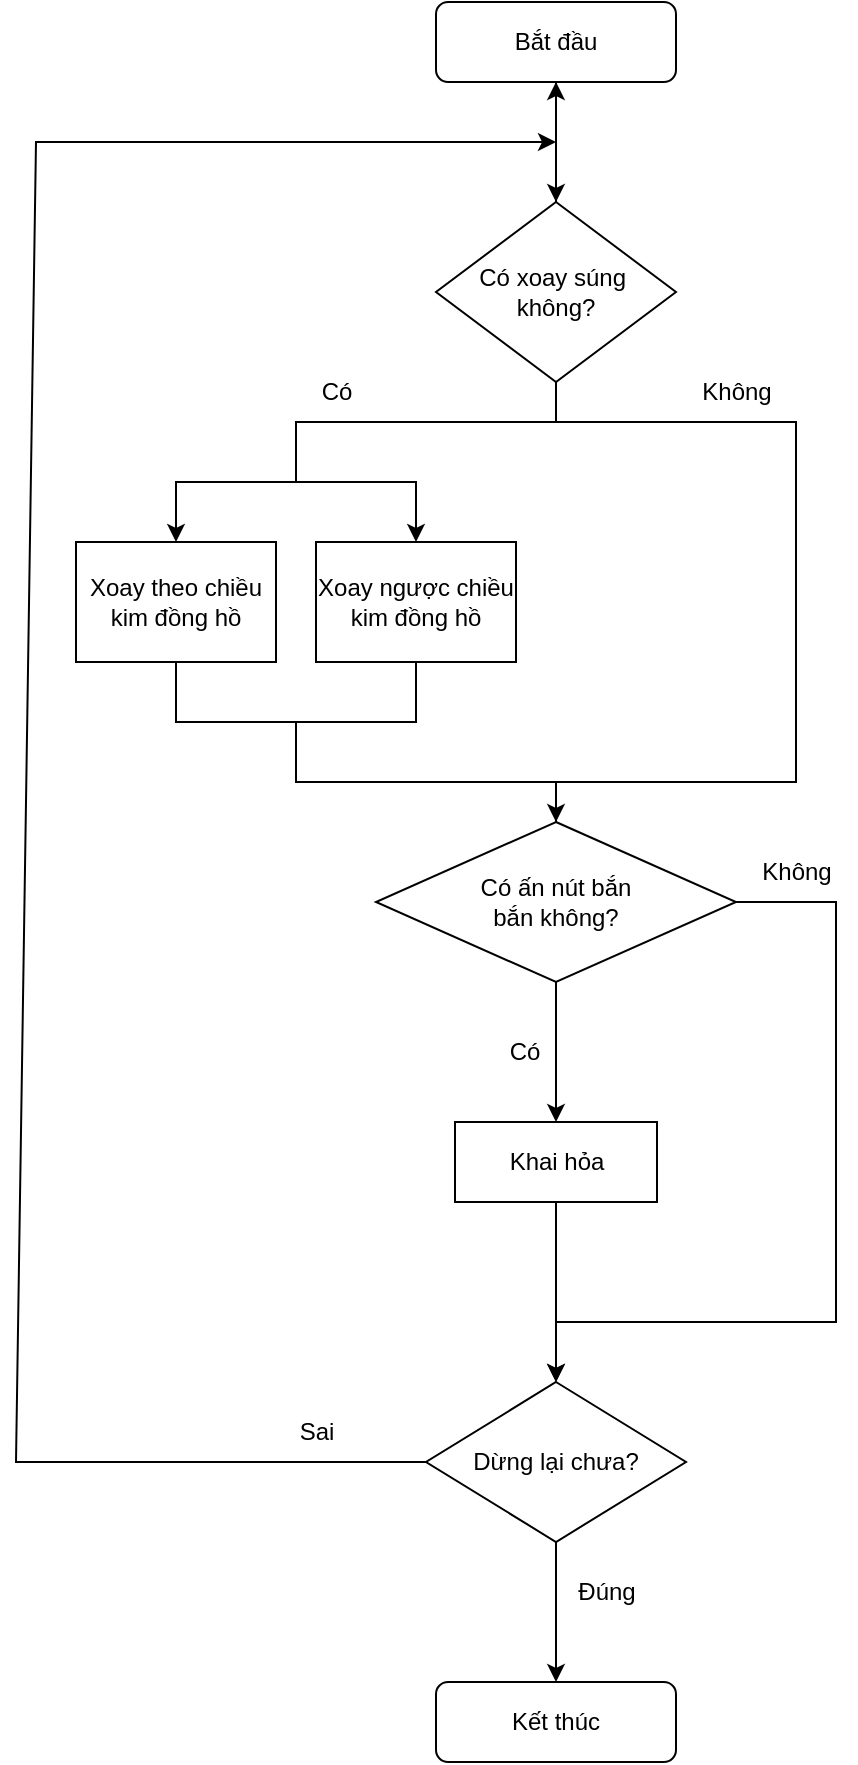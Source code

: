 <mxfile version="24.7.4">
  <diagram name="Page-1" id="16m1Tkc_4PqnQjn7PURB">
    <mxGraphModel dx="686" dy="1600" grid="1" gridSize="10" guides="1" tooltips="1" connect="1" arrows="1" fold="1" page="1" pageScale="1" pageWidth="827" pageHeight="1169" math="0" shadow="0">
      <root>
        <mxCell id="0" />
        <mxCell id="1" parent="0" />
        <mxCell id="oF-FngDy0VFJLW9azzC3-1" value="Bắt đầu" style="rounded=1;whiteSpace=wrap;html=1;fontSize=12;glass=0;strokeWidth=1;shadow=0;" parent="1" vertex="1">
          <mxGeometry x="350" y="-20" width="120" height="40" as="geometry" />
        </mxCell>
        <mxCell id="oF-FngDy0VFJLW9azzC3-3" value="Kết thúc" style="rounded=1;whiteSpace=wrap;html=1;fontSize=12;glass=0;strokeWidth=1;shadow=0;" parent="1" vertex="1">
          <mxGeometry x="350" y="820" width="120" height="40" as="geometry" />
        </mxCell>
        <mxCell id="oF-FngDy0VFJLW9azzC3-42" value="" style="edgeStyle=orthogonalEdgeStyle;rounded=0;orthogonalLoop=1;jettySize=auto;html=1;" parent="1" source="oF-FngDy0VFJLW9azzC3-4" target="oF-FngDy0VFJLW9azzC3-1" edge="1">
          <mxGeometry relative="1" as="geometry" />
        </mxCell>
        <mxCell id="oF-FngDy0VFJLW9azzC3-4" value="Có xoay súng&amp;nbsp;&lt;div&gt;không?&lt;/div&gt;" style="rhombus;whiteSpace=wrap;html=1;verticalAlign=middle;" parent="1" vertex="1">
          <mxGeometry x="350" y="80" width="120" height="90" as="geometry" />
        </mxCell>
        <mxCell id="oF-FngDy0VFJLW9azzC3-5" value="" style="endArrow=classic;html=1;rounded=0;exitX=0.5;exitY=1;exitDx=0;exitDy=0;entryX=0.5;entryY=0;entryDx=0;entryDy=0;" parent="1" source="oF-FngDy0VFJLW9azzC3-1" target="oF-FngDy0VFJLW9azzC3-4" edge="1">
          <mxGeometry width="50" height="50" relative="1" as="geometry">
            <mxPoint x="520" y="180" as="sourcePoint" />
            <mxPoint x="410" y="100" as="targetPoint" />
          </mxGeometry>
        </mxCell>
        <mxCell id="oF-FngDy0VFJLW9azzC3-27" value="" style="endArrow=classic;html=1;rounded=0;exitX=0.5;exitY=1;exitDx=0;exitDy=0;entryX=0.5;entryY=0;entryDx=0;entryDy=0;" parent="1" source="oF-FngDy0VFJLW9azzC3-45" target="oF-FngDy0VFJLW9azzC3-51" edge="1">
          <mxGeometry width="50" height="50" relative="1" as="geometry">
            <mxPoint x="310.0" y="490" as="sourcePoint" />
            <mxPoint x="410" y="670" as="targetPoint" />
            <Array as="points" />
          </mxGeometry>
        </mxCell>
        <mxCell id="oF-FngDy0VFJLW9azzC3-28" value="" style="endArrow=classic;html=1;rounded=0;exitX=1;exitY=0.5;exitDx=0;exitDy=0;entryX=0.5;entryY=0;entryDx=0;entryDy=0;" parent="1" source="oF-FngDy0VFJLW9azzC3-45" edge="1" target="oF-FngDy0VFJLW9azzC3-30">
          <mxGeometry width="50" height="50" relative="1" as="geometry">
            <mxPoint x="510" y="570" as="sourcePoint" />
            <mxPoint x="410" y="790" as="targetPoint" />
            <Array as="points">
              <mxPoint x="550" y="430" />
              <mxPoint x="550" y="640" />
              <mxPoint x="410" y="640" />
            </Array>
          </mxGeometry>
        </mxCell>
        <mxCell id="oF-FngDy0VFJLW9azzC3-30" value="Dừng lại chưa?" style="rhombus;whiteSpace=wrap;html=1;" parent="1" vertex="1">
          <mxGeometry x="345" y="670" width="130" height="80" as="geometry" />
        </mxCell>
        <mxCell id="oF-FngDy0VFJLW9azzC3-31" value="" style="endArrow=classic;html=1;rounded=0;exitX=0.5;exitY=1;exitDx=0;exitDy=0;entryX=0.5;entryY=0;entryDx=0;entryDy=0;" parent="1" source="oF-FngDy0VFJLW9azzC3-30" target="oF-FngDy0VFJLW9azzC3-3" edge="1">
          <mxGeometry width="50" height="50" relative="1" as="geometry">
            <mxPoint x="480" y="850" as="sourcePoint" />
            <mxPoint x="410" y="868" as="targetPoint" />
          </mxGeometry>
        </mxCell>
        <mxCell id="oF-FngDy0VFJLW9azzC3-32" value="Đúng" style="text;html=1;align=center;verticalAlign=middle;resizable=0;points=[];autosize=1;strokeColor=none;fillColor=none;" parent="1" vertex="1">
          <mxGeometry x="410" y="760" width="50" height="30" as="geometry" />
        </mxCell>
        <mxCell id="oF-FngDy0VFJLW9azzC3-33" value="" style="endArrow=classic;html=1;rounded=0;exitX=0;exitY=0.5;exitDx=0;exitDy=0;" parent="1" source="oF-FngDy0VFJLW9azzC3-30" edge="1">
          <mxGeometry width="50" height="50" relative="1" as="geometry">
            <mxPoint x="280" y="780" as="sourcePoint" />
            <mxPoint x="410" y="50" as="targetPoint" />
            <Array as="points">
              <mxPoint x="140" y="710" />
              <mxPoint x="150" y="50" />
            </Array>
          </mxGeometry>
        </mxCell>
        <mxCell id="oF-FngDy0VFJLW9azzC3-34" value="Sai" style="text;html=1;align=center;verticalAlign=middle;resizable=0;points=[];autosize=1;strokeColor=none;fillColor=none;" parent="1" vertex="1">
          <mxGeometry x="270" y="680" width="40" height="30" as="geometry" />
        </mxCell>
        <mxCell id="oF-FngDy0VFJLW9azzC3-35" value="" style="endArrow=classic;html=1;rounded=0;exitX=0.5;exitY=1;exitDx=0;exitDy=0;" parent="1" source="oF-FngDy0VFJLW9azzC3-4" edge="1">
          <mxGeometry width="50" height="50" relative="1" as="geometry">
            <mxPoint x="310" y="160" as="sourcePoint" />
            <mxPoint x="220" y="250" as="targetPoint" />
            <Array as="points">
              <mxPoint x="410" y="190" />
              <mxPoint x="280" y="190" />
              <mxPoint x="280" y="220" />
              <mxPoint x="220" y="220" />
            </Array>
          </mxGeometry>
        </mxCell>
        <mxCell id="oF-FngDy0VFJLW9azzC3-36" value="" style="endArrow=classic;html=1;rounded=0;exitX=0.5;exitY=1;exitDx=0;exitDy=0;entryX=0.5;entryY=0;entryDx=0;entryDy=0;" parent="1" source="oF-FngDy0VFJLW9azzC3-4" target="oF-FngDy0VFJLW9azzC3-45" edge="1">
          <mxGeometry width="50" height="50" relative="1" as="geometry">
            <mxPoint x="560" y="220" as="sourcePoint" />
            <mxPoint x="410" y="460" as="targetPoint" />
            <Array as="points">
              <mxPoint x="410" y="190" />
              <mxPoint x="530" y="190" />
              <mxPoint x="530" y="370" />
              <mxPoint x="410" y="370" />
            </Array>
          </mxGeometry>
        </mxCell>
        <mxCell id="oF-FngDy0VFJLW9azzC3-37" value="Xoay theo chiều kim đồng hồ" style="rounded=0;whiteSpace=wrap;html=1;" parent="1" vertex="1">
          <mxGeometry x="170" y="250" width="100" height="60" as="geometry" />
        </mxCell>
        <mxCell id="oF-FngDy0VFJLW9azzC3-38" value="Có" style="text;html=1;align=center;verticalAlign=middle;resizable=0;points=[];autosize=1;strokeColor=none;fillColor=none;" parent="1" vertex="1">
          <mxGeometry x="280" y="160" width="40" height="30" as="geometry" />
        </mxCell>
        <mxCell id="oF-FngDy0VFJLW9azzC3-39" value="Không" style="text;html=1;align=center;verticalAlign=middle;resizable=0;points=[];autosize=1;strokeColor=none;fillColor=none;" parent="1" vertex="1">
          <mxGeometry x="470" y="160" width="60" height="30" as="geometry" />
        </mxCell>
        <mxCell id="oF-FngDy0VFJLW9azzC3-40" value="" style="endArrow=classic;html=1;rounded=0;exitX=0.5;exitY=1;exitDx=0;exitDy=0;" parent="1" edge="1">
          <mxGeometry width="50" height="50" relative="1" as="geometry">
            <mxPoint x="410" y="190" as="sourcePoint" />
            <mxPoint x="340" y="250" as="targetPoint" />
            <Array as="points">
              <mxPoint x="280" y="190" />
              <mxPoint x="280" y="220" />
              <mxPoint x="340" y="220" />
            </Array>
          </mxGeometry>
        </mxCell>
        <mxCell id="oF-FngDy0VFJLW9azzC3-41" value="Xoay ngược chiều kim đồng hồ" style="rounded=0;whiteSpace=wrap;html=1;" parent="1" vertex="1">
          <mxGeometry x="290" y="250" width="100" height="60" as="geometry" />
        </mxCell>
        <mxCell id="oF-FngDy0VFJLW9azzC3-43" value="" style="endArrow=none;html=1;rounded=0;entryX=0.5;entryY=1;entryDx=0;entryDy=0;" parent="1" target="oF-FngDy0VFJLW9azzC3-37" edge="1">
          <mxGeometry width="50" height="50" relative="1" as="geometry">
            <mxPoint x="410" y="440" as="sourcePoint" />
            <mxPoint x="320" y="310" as="targetPoint" />
            <Array as="points">
              <mxPoint x="410" y="370" />
              <mxPoint x="280" y="370" />
              <mxPoint x="280" y="340" />
              <mxPoint x="220" y="340" />
            </Array>
          </mxGeometry>
        </mxCell>
        <mxCell id="oF-FngDy0VFJLW9azzC3-44" value="" style="endArrow=none;html=1;rounded=0;entryX=0.5;entryY=1;entryDx=0;entryDy=0;" parent="1" target="oF-FngDy0VFJLW9azzC3-41" edge="1">
          <mxGeometry width="50" height="50" relative="1" as="geometry">
            <mxPoint x="280" y="370" as="sourcePoint" />
            <mxPoint x="390" y="340" as="targetPoint" />
            <Array as="points">
              <mxPoint x="280" y="340" />
              <mxPoint x="340" y="340" />
            </Array>
          </mxGeometry>
        </mxCell>
        <mxCell id="oF-FngDy0VFJLW9azzC3-45" value="Có ấn nút bắn&lt;div&gt;bắn không?&lt;/div&gt;" style="rhombus;whiteSpace=wrap;html=1;" parent="1" vertex="1">
          <mxGeometry x="320" y="390" width="180" height="80" as="geometry" />
        </mxCell>
        <mxCell id="oF-FngDy0VFJLW9azzC3-46" value="Không" style="text;html=1;align=center;verticalAlign=middle;resizable=0;points=[];autosize=1;strokeColor=none;fillColor=none;" parent="1" vertex="1">
          <mxGeometry x="500" y="400" width="60" height="30" as="geometry" />
        </mxCell>
        <mxCell id="oF-FngDy0VFJLW9azzC3-47" value="Có" style="text;html=1;align=center;verticalAlign=middle;resizable=0;points=[];autosize=1;strokeColor=none;fillColor=none;" parent="1" vertex="1">
          <mxGeometry x="374" y="490" width="40" height="30" as="geometry" />
        </mxCell>
        <mxCell id="oF-FngDy0VFJLW9azzC3-51" value="Khai hỏa" style="rounded=0;whiteSpace=wrap;html=1;" parent="1" vertex="1">
          <mxGeometry x="359.5" y="540" width="101" height="40" as="geometry" />
        </mxCell>
        <mxCell id="oF-FngDy0VFJLW9azzC3-52" value="" style="endArrow=classic;html=1;rounded=0;exitX=0.5;exitY=1;exitDx=0;exitDy=0;entryX=0.5;entryY=0;entryDx=0;entryDy=0;" parent="1" source="oF-FngDy0VFJLW9azzC3-51" target="oF-FngDy0VFJLW9azzC3-30" edge="1">
          <mxGeometry width="50" height="50" relative="1" as="geometry">
            <mxPoint x="260" y="770" as="sourcePoint" />
            <mxPoint x="310" y="720" as="targetPoint" />
          </mxGeometry>
        </mxCell>
      </root>
    </mxGraphModel>
  </diagram>
</mxfile>

